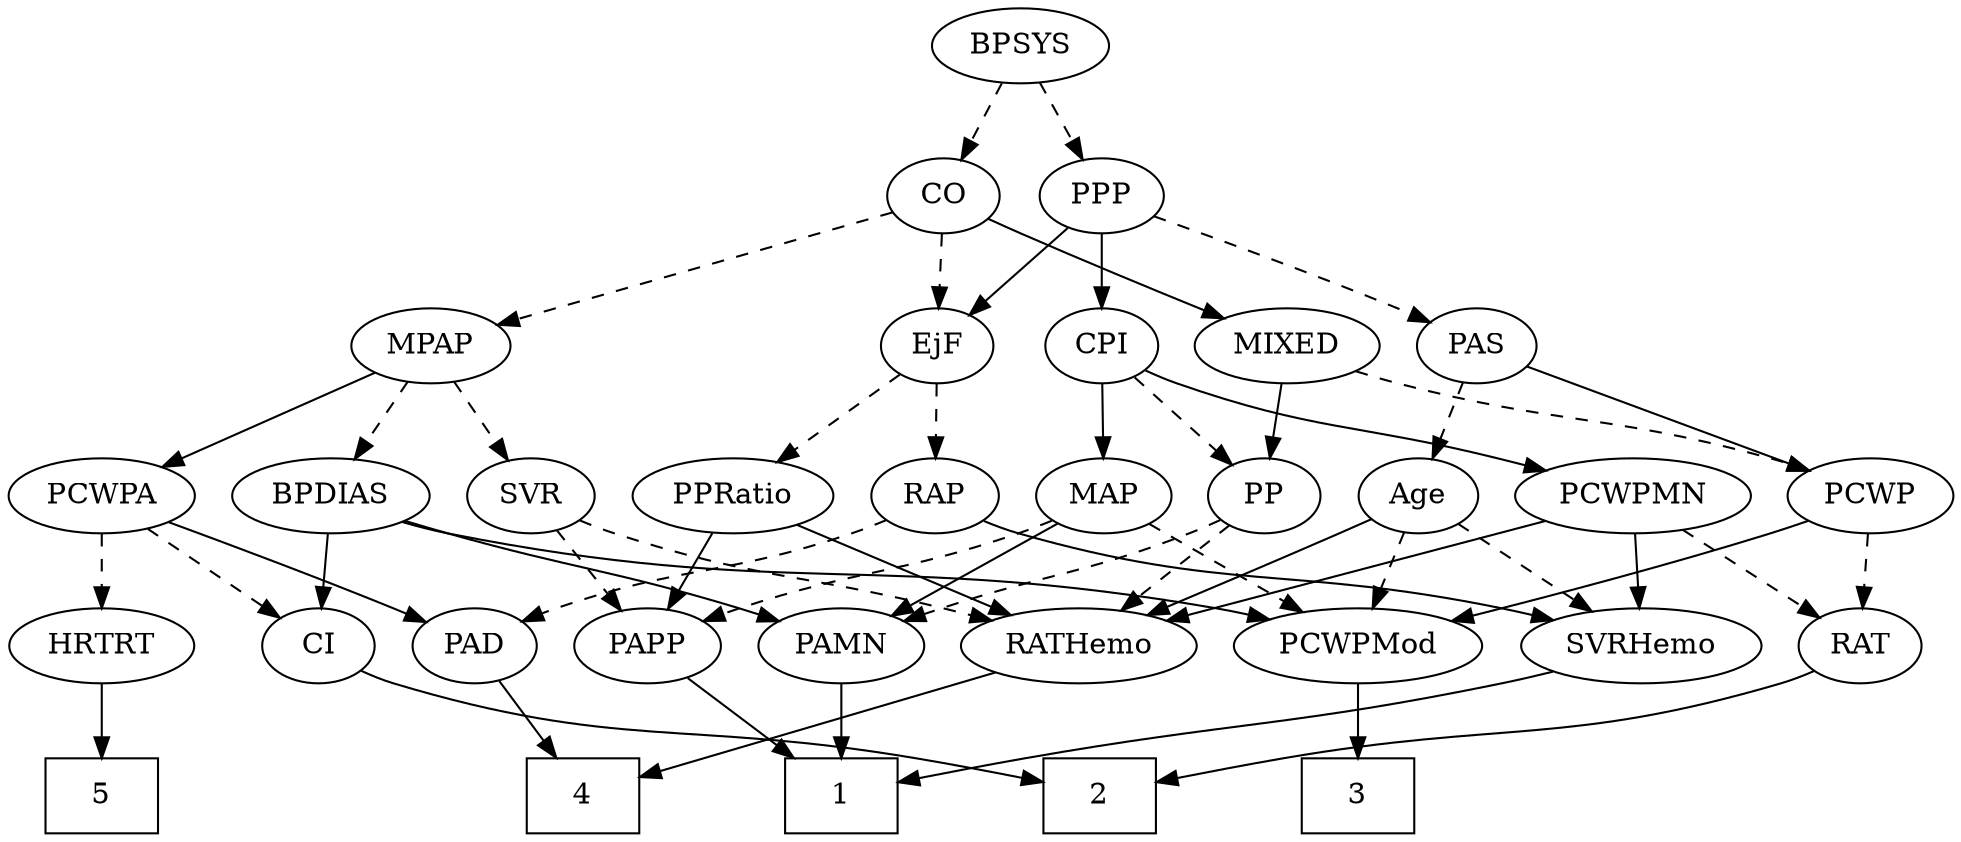 strict digraph {
	graph [bb="0,0,881.89,396"];
	node [label="\N"];
	1	[height=0.5,
		pos="465.3,18",
		shape=box,
		width=0.75];
	2	[height=0.5,
		pos="40.298,18",
		shape=box,
		width=0.75];
	3	[height=0.5,
		pos="124.3,18",
		shape=box,
		width=0.75];
	4	[height=0.5,
		pos="620.3,18",
		shape=box,
		width=0.75];
	5	[height=0.5,
		pos="840.3,18",
		shape=box,
		width=0.75];
	Age	[height=0.5,
		pos="136.3,162",
		width=0.75];
	RATHemo	[height=0.5,
		pos="361.3,90",
		width=1.3721];
	Age -> RATHemo	[pos="e,324.2,101.98 157.36,150.31 162.2,148.06 167.37,145.82 172.3,144 228.92,123.03 245.21,124.49 303.3,108 306.89,106.98 310.61,105.91 \
314.34,104.84",
		style=solid];
	PCWPMod	[height=0.5,
		pos="124.3,90",
		width=1.4443];
	Age -> PCWPMod	[pos="e,127.26,108.28 133.39,144.05 132.07,136.35 130.47,127.03 128.99,118.36",
		style=dashed];
	SVRHemo	[height=0.5,
		pos="244.3,90",
		width=1.3902];
	Age -> SVRHemo	[pos="e,221.2,105.97 155.11,148.81 170.97,138.53 194,123.6 212.69,111.49",
		style=dashed];
	EjF	[height=0.5,
		pos="482.3,234",
		width=0.75];
	RAP	[height=0.5,
		pos="678.3,162",
		width=0.77632];
	EjF -> RAP	[pos="e,656.56,173.47 506.56,225.81 538,216.3 594.34,198.55 641.3,180 643.17,179.26 645.09,178.47 647.01,177.66",
		style=dashed];
	PPRatio	[height=0.5,
		pos="490.3,162",
		width=1.1013];
	EjF -> PPRatio	[pos="e,488.34,180.1 484.28,215.7 485.16,207.98 486.22,198.71 487.2,190.11",
		style=dashed];
	PAD	[height=0.5,
		pos="702.3,90",
		width=0.79437];
	RAP -> PAD	[pos="e,696.54,107.79 684.11,144.05 686.85,136.06 690.18,126.33 693.25,117.4",
		style=dashed];
	RAP -> SVRHemo	[pos="e,280.56,102.52 657.22,149.89 652.13,147.61 646.61,145.46 641.3,144 495.63,103.94 451.56,137.02 303.3,108 299.12,107.18 294.81,106.21 \
290.51,105.14",
		style=solid];
	MIXED	[height=0.5,
		pos="317.3,234",
		width=1.1193];
	PP	[height=0.5,
		pos="326.3,162",
		width=0.75];
	MIXED -> PP	[pos="e,324.1,180.1 319.52,215.7 320.51,207.98 321.71,198.71 322.81,190.11",
		style=solid];
	PCWP	[height=0.5,
		pos="56.298,162",
		width=0.97491];
	MIXED -> PCWP	[pos="e,83.095,173.99 281.2,225.68 237.81,216.54 163.01,199.68 100.3,180 97.748,179.2 95.134,178.33 92.513,177.41",
		style=dashed];
	MPAP	[height=0.5,
		pos="671.3,234",
		width=0.97491];
	SVR	[height=0.5,
		pos="752.3,162",
		width=0.77632];
	MPAP -> SVR	[pos="e,736.25,176.87 688.48,218.15 700.17,208.05 715.79,194.55 728.65,183.43",
		style=dashed];
	PCWPA	[height=0.5,
		pos="840.3,162",
		width=1.1555];
	MPAP -> PCWPA	[pos="e,811.25,175.03 697.7,222.06 725.64,210.49 769.98,192.13 801.8,178.94",
		style=solid];
	BPDIAS	[height=0.5,
		pos="590.3,162",
		width=1.1735];
	MPAP -> BPDIAS	[pos="e,608.29,178.55 654.12,218.15 643.07,208.61 628.51,196.03 616.09,185.29",
		style=dashed];
	BPSYS	[height=0.5,
		pos="442.3,378",
		width=1.0471];
	CO	[height=0.5,
		pos="480.3,306",
		width=0.75];
	BPSYS -> CO	[pos="e,471.36,323.47 451.3,360.41 455.85,352.04 461.46,341.71 466.53,332.37",
		style=dashed];
	PPP	[height=0.5,
		pos="406.3,306",
		width=0.75];
	BPSYS -> PPP	[pos="e,414.77,323.47 433.77,360.41 429.46,352.04 424.15,341.71 419.34,332.37",
		style=dashed];
	PAD -> 4	[pos="e,640.34,36.113 685.7,74.834 674.95,65.659 660.69,53.479 648.22,42.837",
		style=solid];
	CO -> EjF	[pos="e,481.81,252.1 480.79,287.7 481.01,279.98 481.28,270.71 481.52,262.11",
		style=dashed];
	CO -> MIXED	[pos="e,345.66,246.84 458.63,295.22 453.3,292.84 447.6,290.31 442.3,288 413.11,275.28 379.92,261.23 355.08,250.79",
		style=solid];
	CO -> MPAP	[pos="e,643.54,245.17 503.34,296.56 535.67,284.71 594.89,263 633.67,248.79",
		style=dashed];
	PAS	[height=0.5,
		pos="136.3,234",
		width=0.75];
	PAS -> Age	[pos="e,136.3,180.1 136.3,215.7 136.3,207.98 136.3,198.71 136.3,190.11",
		style=dashed];
	PAS -> PCWP	[pos="e,73.455,178.01 120.49,219.17 109.25,209.34 93.936,195.93 81.082,184.69",
		style=solid];
	PAMN	[height=0.5,
		pos="465.3,90",
		width=1.011];
	PAMN -> 1	[pos="e,465.3,36.104 465.3,71.697 465.3,63.983 465.3,54.712 465.3,46.112",
		style=solid];
	RATHemo -> 4	[pos="e,593.07,26.016 398.72,78.087 405.87,76.037 413.31,73.932 420.3,72 476.99,56.323 542.98,39.017 583.18,28.58",
		style=solid];
	CPI	[height=0.5,
		pos="402.3,234",
		width=0.75];
	PCWPMN	[height=0.5,
		pos="231.3,162",
		width=1.3902];
	CPI -> PCWPMN	[pos="e,264.84,175.45 381.08,222.69 376.25,220.43 371.12,218.08 366.3,216 335.83,202.84 300.95,189.18 274.27,179.03",
		style=solid];
	MAP	[height=0.5,
		pos="402.3,162",
		width=0.84854];
	CPI -> MAP	[pos="e,402.3,180.1 402.3,215.7 402.3,207.98 402.3,198.71 402.3,190.11",
		style=solid];
	CPI -> PP	[pos="e,341.65,177.14 386.92,218.83 376.1,208.87 361.44,195.37 349.25,184.14",
		style=dashed];
	RAT	[height=0.5,
		pos="27.298,90",
		width=0.75827];
	RAT -> 2	[pos="e,37.089,36.275 30.445,72.055 31.876,64.346 33.607,55.027 35.216,46.364",
		style=solid];
	SVR -> RATHemo	[pos="e,397.27,102.35 731.2,149.95 726.11,147.67 720.6,145.5 715.3,144 588.22,108 549.72,134.37 420.3,108 415.95,107.11 411.46,106.07 \
406.98,104.93",
		style=dashed];
	PAPP	[height=0.5,
		pos="551.3,90",
		width=0.88464];
	SVR -> PAPP	[pos="e,575.85,101.69 730.61,150.4 725.64,148.14 720.33,145.88 715.3,144 661.94,124.06 646.02,126.94 592.3,108 590.03,107.2 587.7,106.34 \
585.37,105.45",
		style=dashed];
	PCWPMod -> 3	[pos="e,124.3,36.104 124.3,71.697 124.3,63.983 124.3,54.712 124.3,46.112",
		style=solid];
	PCWPA -> PAD	[pos="e,724.05,102.03 814.34,147.83 791.32,136.16 757.65,119.08 733.24,106.7",
		style=solid];
	CI	[height=0.5,
		pos="628.3,90",
		width=0.75];
	PCWPA -> CI	[pos="e,649.37,101.64 808.53,150.19 802.18,148.09 795.54,145.94 789.3,144 734.08,126.86 718.39,128.41 664.3,108 662.45,107.3 660.58,106.55 \
658.69,105.77",
		style=dashed];
	HRTRT	[height=0.5,
		pos="840.3,90",
		width=1.1013];
	PCWPA -> HRTRT	[pos="e,840.3,108.1 840.3,143.7 840.3,135.98 840.3,126.71 840.3,118.11",
		style=dashed];
	PCWPMN -> RATHemo	[pos="e,334.71,105.32 257.92,146.67 277.55,136.1 304.45,121.61 325.89,110.06",
		style=solid];
	PCWPMN -> RAT	[pos="e,48.409,101.55 193.87,149.84 152.09,137.27 87.218,117.37 63.298,108 61.463,107.28 59.592,106.51 57.713,105.71",
		style=dashed];
	PCWPMN -> SVRHemo	[pos="e,241.12,108.1 234.51,143.7 235.94,135.98 237.67,126.71 239.26,118.11",
		style=solid];
	SVRHemo -> 1	[pos="e,438.17,27.593 280.79,77.441 321.68,64.49 387.58,43.616 428.57,30.634",
		style=solid];
	BPDIAS -> PAMN	[pos="e,488.67,104.09 565.6,147.17 546.14,136.27 518.85,120.99 497.64,109.11",
		style=solid];
	BPDIAS -> PCWPMod	[pos="e,161.81,102.53 559.59,149.55 552.97,147.43 545.96,145.43 539.3,144 384.68,110.79 340.7,137.33 185.3,108 180.86,107.16 176.28,106.16 \
171.72,105.06",
		style=solid];
	BPDIAS -> CI	[pos="e,619.36,107.47 599.3,144.41 603.85,136.04 609.46,125.71 614.53,116.37",
		style=solid];
	MAP -> PAMN	[pos="e,451.22,106.64 415.97,145.81 424.27,136.58 435.04,124.61 444.4,114.22",
		style=solid];
	MAP -> PCWPMod	[pos="e,162.91,102.21 378.9,150.13 373.52,147.89 367.77,145.7 362.3,144 285.64,120.18 263.35,126.79 185.3,108 181.21,107.02 176.98,105.95 \
172.75,104.84",
		style=dashed];
	MAP -> PAPP	[pos="e,527.69,102.09 425.58,150.06 450.58,138.32 490.5,119.56 518.64,106.34",
		style=dashed];
	PP -> PAMN	[pos="e,440.59,103.44 347.11,150.52 369.37,139.31 405.02,121.36 431.35,108.1",
		style=dashed];
	PP -> RATHemo	[pos="e,352.74,108.12 334.42,144.76 338.49,136.61 343.53,126.53 348.14,117.31",
		style=dashed];
	PPP -> EjF	[pos="e,466.94,249.14 421.68,290.83 432.49,280.87 447.15,267.37 459.35,256.14",
		style=solid];
	PPP -> PAS	[pos="e,161.15,241.44 381.38,298.54 332.96,285.99 226.07,258.27 170.84,243.96",
		style=dashed];
	PPP -> CPI	[pos="e,403.27,252.1 405.31,287.7 404.87,279.98 404.34,270.71 403.85,262.11",
		style=solid];
	PPRatio -> RATHemo	[pos="e,388,105.49 465.73,147.67 446.28,137.12 418.86,122.23 396.99,110.37",
		style=solid];
	PPRatio -> PAPP	[pos="e,537.93,106.34 504.14,145.12 512.13,135.95 522.31,124.26 531.18,114.09",
		style=solid];
	PCWP -> RAT	[pos="e,34.253,107.79 49.277,144.05 45.929,135.97 41.848,126.12 38.115,117.11",
		style=dashed];
	PCWP -> PCWPMod	[pos="e,108.3,107.47 71.389,145.46 80.119,136.48 91.289,124.98 101.11,114.87",
		style=solid];
	CI -> 2	[pos="e,67.348,30.007 608.23,77.93 603.17,75.587 597.65,73.401 592.3,72 375.06,15.083 308.13,81.901 88.298,36 84.62,35.232 80.84,34.251 \
77.094,33.148",
		style=solid];
	PAPP -> 1	[pos="e,486.32,36.113 533.89,74.834 522.51,65.571 507.37,53.246 494.21,42.533",
		style=solid];
	HRTRT -> 5	[pos="e,840.3,36.104 840.3,71.697 840.3,63.983 840.3,54.712 840.3,46.112",
		style=solid];
}
